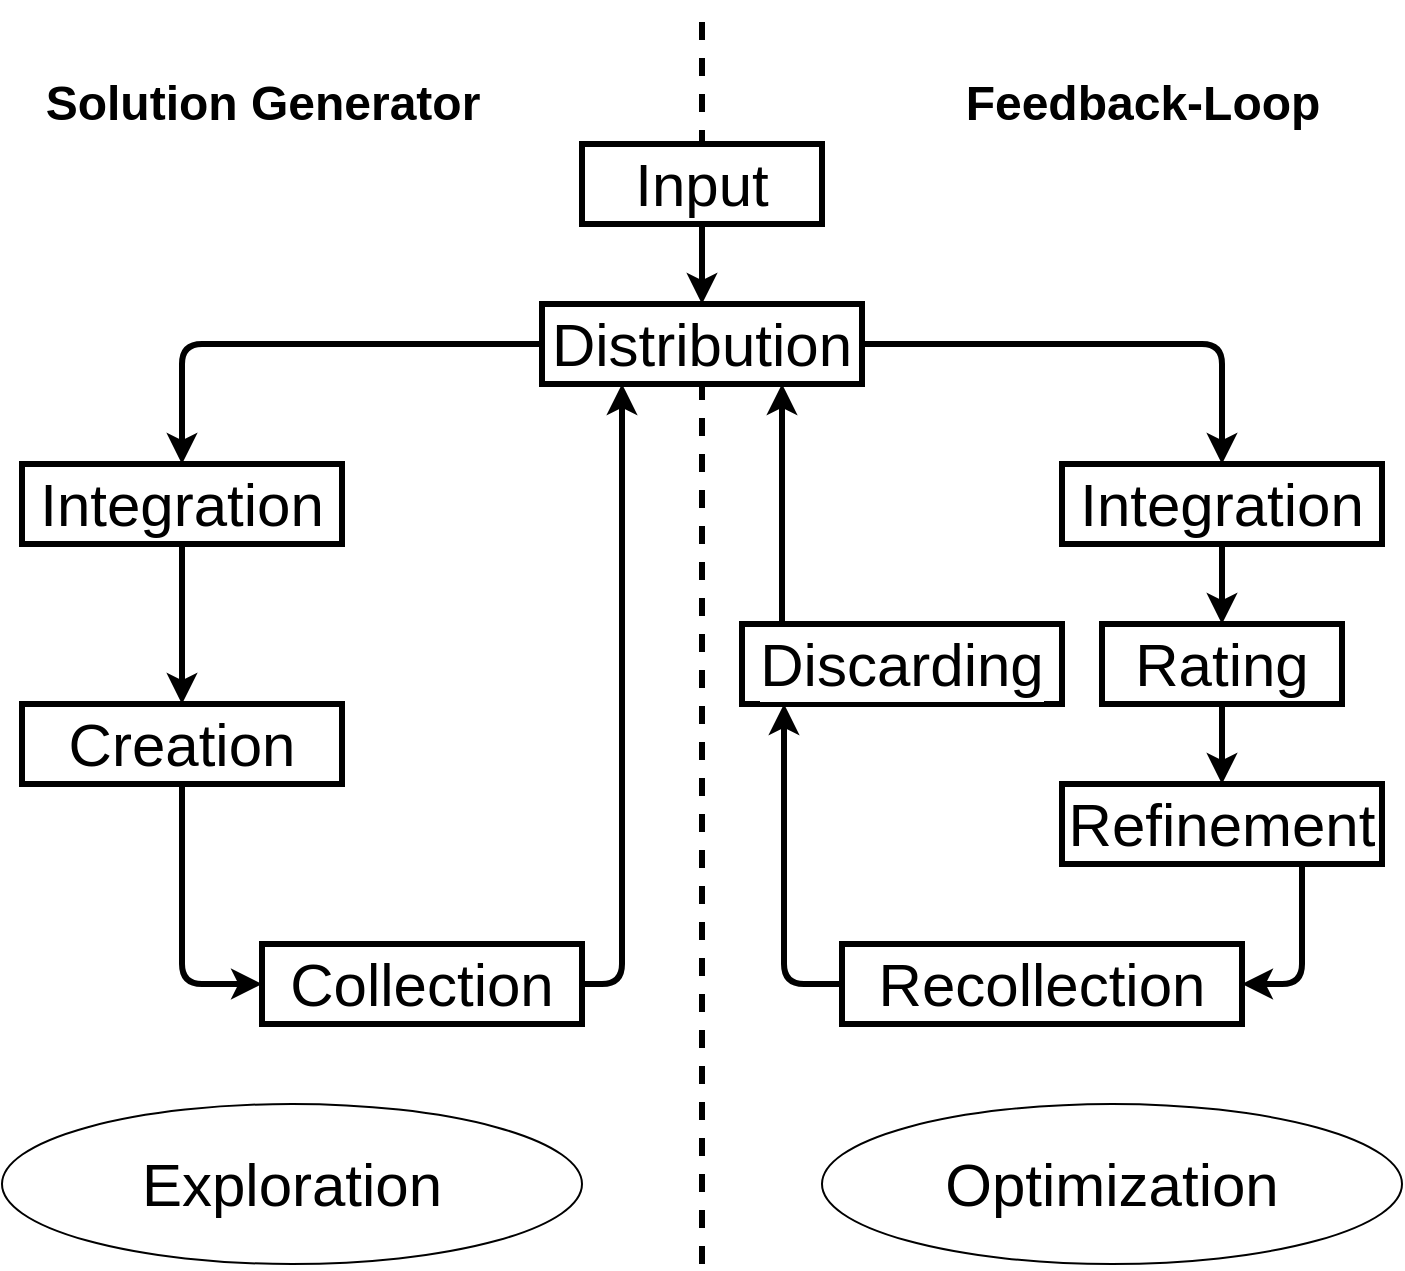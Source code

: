 <mxfile pages="1" version="11.2.8" type="github"><diagram id="ovgsq8Oe-_txbWwGC8vN" name="Page-1"><mxGraphModel dx="1412" dy="948" grid="1" gridSize="10" guides="1" tooltips="1" connect="1" arrows="1" fold="1" page="1" pageScale="1" pageWidth="827" pageHeight="1169" math="0" shadow="0"><root><mxCell id="0"/><mxCell id="1" parent="0"/><mxCell id="4NgYYjmUanEa-c9BRLn5-35" value="" style="endArrow=none;dashed=1;html=1;strokeWidth=3;labelPosition=center;verticalLabelPosition=middle;align=center;verticalAlign=middle;" parent="1" edge="1"><mxGeometry width="50" height="50" relative="1" as="geometry"><mxPoint x="420" y="640" as="sourcePoint"/><mxPoint x="420" y="10" as="targetPoint"/></mxGeometry></mxCell><mxCell id="4NgYYjmUanEa-c9BRLn5-1" value="&lt;font&gt;&lt;font style=&quot;font-size: 30px&quot;&gt;Input&lt;/font&gt;&lt;br&gt;&lt;/font&gt;" style="rounded=0;whiteSpace=wrap;html=1;fontSize=30;strokeWidth=3;" parent="1" vertex="1"><mxGeometry x="360" y="80" width="120" height="40" as="geometry"/></mxCell><mxCell id="4NgYYjmUanEa-c9BRLn5-2" value="&lt;font style=&quot;font-size: 30px&quot;&gt;Distribution&lt;/font&gt;" style="rounded=0;whiteSpace=wrap;html=1;strokeWidth=3;" parent="1" vertex="1"><mxGeometry x="340" y="160" width="160" height="40" as="geometry"/></mxCell><mxCell id="4NgYYjmUanEa-c9BRLn5-3" value="&lt;font style=&quot;font-size: 30px&quot;&gt;Integration&lt;/font&gt;" style="rounded=0;whiteSpace=wrap;html=1;strokeWidth=3;" parent="1" vertex="1"><mxGeometry x="80" y="240" width="160" height="40" as="geometry"/></mxCell><mxCell id="4NgYYjmUanEa-c9BRLn5-4" value="&lt;font style=&quot;font-size: 30px&quot;&gt;Creation&lt;/font&gt;" style="rounded=0;whiteSpace=wrap;html=1;strokeWidth=3;" parent="1" vertex="1"><mxGeometry x="80" y="360" width="160" height="40" as="geometry"/></mxCell><mxCell id="4NgYYjmUanEa-c9BRLn5-6" value="&lt;font style=&quot;font-size: 30px&quot;&gt;Integration&lt;br&gt;&lt;/font&gt;" style="rounded=0;whiteSpace=wrap;html=1;strokeWidth=3;" parent="1" vertex="1"><mxGeometry x="600" y="240" width="160" height="40" as="geometry"/></mxCell><mxCell id="4NgYYjmUanEa-c9BRLn5-7" value="&lt;font style=&quot;font-size: 30px&quot;&gt;Rating&lt;/font&gt;" style="rounded=0;whiteSpace=wrap;html=1;strokeWidth=3;" parent="1" vertex="1"><mxGeometry x="620" y="320" width="120" height="40" as="geometry"/></mxCell><mxCell id="4NgYYjmUanEa-c9BRLn5-8" value="&lt;font style=&quot;font-size: 30px&quot;&gt;Refinement&lt;/font&gt;" style="rounded=0;whiteSpace=wrap;html=1;strokeWidth=3;" parent="1" vertex="1"><mxGeometry x="600" y="400" width="160" height="40" as="geometry"/></mxCell><mxCell id="4NgYYjmUanEa-c9BRLn5-9" value="&lt;font style=&quot;font-size: 30px&quot;&gt;Recollection&lt;/font&gt;" style="rounded=0;whiteSpace=wrap;html=1;strokeWidth=3;" parent="1" vertex="1"><mxGeometry x="490" y="480" width="200" height="40" as="geometry"/></mxCell><mxCell id="4NgYYjmUanEa-c9BRLn5-10" value="&lt;font style=&quot;font-size: 30px&quot;&gt;Collection&lt;/font&gt;" style="rounded=0;whiteSpace=wrap;html=1;strokeWidth=3;" parent="1" vertex="1"><mxGeometry x="200" y="480" width="160" height="40" as="geometry"/></mxCell><mxCell id="4NgYYjmUanEa-c9BRLn5-11" value="&lt;font style=&quot;font-size: 30px&quot;&gt;Discarding&lt;/font&gt;" style="rounded=0;whiteSpace=wrap;html=1;labelBackgroundColor=#FFFFFF;fillColor=#ffffff;strokeColor=#000000;gradientColor=none;strokeWidth=3;" parent="1" vertex="1"><mxGeometry x="440" y="320" width="160" height="40" as="geometry"/></mxCell><mxCell id="4NgYYjmUanEa-c9BRLn5-16" value="" style="edgeStyle=segmentEdgeStyle;endArrow=classic;html=1;exitX=0;exitY=0.5;exitDx=0;exitDy=0;entryX=0.5;entryY=0;entryDx=0;entryDy=0;rounded=1;strokeWidth=3;" parent="1" source="4NgYYjmUanEa-c9BRLn5-2" target="4NgYYjmUanEa-c9BRLn5-3" edge="1"><mxGeometry width="50" height="50" relative="1" as="geometry"><mxPoint x="160" y="590" as="sourcePoint"/><mxPoint x="210" y="540" as="targetPoint"/></mxGeometry></mxCell><mxCell id="4NgYYjmUanEa-c9BRLn5-17" value="" style="edgeStyle=segmentEdgeStyle;endArrow=classic;html=1;rounded=1;strokeWidth=3;exitX=0.5;exitY=1;exitDx=0;exitDy=0;entryX=0.5;entryY=0;entryDx=0;entryDy=0;" parent="1" source="4NgYYjmUanEa-c9BRLn5-3" target="4NgYYjmUanEa-c9BRLn5-4" edge="1"><mxGeometry width="50" height="50" relative="1" as="geometry"><mxPoint x="200" y="340" as="sourcePoint"/><mxPoint x="120" y="330" as="targetPoint"/></mxGeometry></mxCell><mxCell id="4NgYYjmUanEa-c9BRLn5-18" value="" style="edgeStyle=segmentEdgeStyle;endArrow=classic;html=1;exitX=0.5;exitY=1;exitDx=0;exitDy=0;entryX=0.5;entryY=0;entryDx=0;entryDy=0;rounded=1;strokeWidth=3;" parent="1" source="4NgYYjmUanEa-c9BRLn5-1" target="4NgYYjmUanEa-c9BRLn5-2" edge="1"><mxGeometry width="50" height="50" relative="1" as="geometry"><mxPoint x="360" y="200" as="sourcePoint"/><mxPoint x="180" y="260" as="targetPoint"/></mxGeometry></mxCell><mxCell id="4NgYYjmUanEa-c9BRLn5-19" value="" style="edgeStyle=segmentEdgeStyle;endArrow=classic;html=1;exitX=0.5;exitY=1;exitDx=0;exitDy=0;rounded=1;strokeWidth=3;entryX=0;entryY=0.5;entryDx=0;entryDy=0;" parent="1" source="4NgYYjmUanEa-c9BRLn5-4" target="4NgYYjmUanEa-c9BRLn5-10" edge="1"><mxGeometry width="50" height="50" relative="1" as="geometry"><mxPoint x="370" y="210" as="sourcePoint"/><mxPoint x="150" y="500" as="targetPoint"/><Array as="points"><mxPoint x="160" y="500"/></Array></mxGeometry></mxCell><mxCell id="4NgYYjmUanEa-c9BRLn5-20" value="" style="edgeStyle=segmentEdgeStyle;endArrow=classic;html=1;exitX=1;exitY=0.5;exitDx=0;exitDy=0;entryX=0.25;entryY=1;entryDx=0;entryDy=0;rounded=1;strokeWidth=3;" parent="1" source="4NgYYjmUanEa-c9BRLn5-10" target="4NgYYjmUanEa-c9BRLn5-2" edge="1"><mxGeometry width="50" height="50" relative="1" as="geometry"><mxPoint x="380" y="220" as="sourcePoint"/><mxPoint x="200" y="280" as="targetPoint"/></mxGeometry></mxCell><mxCell id="4NgYYjmUanEa-c9BRLn5-21" value="" style="edgeStyle=segmentEdgeStyle;endArrow=classic;html=1;exitX=1;exitY=0.5;exitDx=0;exitDy=0;entryX=0.5;entryY=0;entryDx=0;entryDy=0;rounded=1;strokeWidth=3;" parent="1" source="4NgYYjmUanEa-c9BRLn5-2" target="4NgYYjmUanEa-c9BRLn5-6" edge="1"><mxGeometry width="50" height="50" relative="1" as="geometry"><mxPoint x="390" y="230" as="sourcePoint"/><mxPoint x="210" y="290" as="targetPoint"/></mxGeometry></mxCell><mxCell id="4NgYYjmUanEa-c9BRLn5-22" value="" style="edgeStyle=segmentEdgeStyle;endArrow=classic;html=1;exitX=0.5;exitY=1;exitDx=0;exitDy=0;entryX=0.5;entryY=0;entryDx=0;entryDy=0;rounded=1;strokeWidth=3;" parent="1" source="4NgYYjmUanEa-c9BRLn5-6" target="4NgYYjmUanEa-c9BRLn5-7" edge="1"><mxGeometry width="50" height="50" relative="1" as="geometry"><mxPoint x="400" y="240" as="sourcePoint"/><mxPoint x="220" y="300" as="targetPoint"/></mxGeometry></mxCell><mxCell id="4NgYYjmUanEa-c9BRLn5-23" value="" style="edgeStyle=segmentEdgeStyle;endArrow=classic;html=1;exitX=0.5;exitY=1;exitDx=0;exitDy=0;entryX=0.5;entryY=0;entryDx=0;entryDy=0;rounded=1;strokeWidth=3;" parent="1" source="4NgYYjmUanEa-c9BRLn5-7" target="4NgYYjmUanEa-c9BRLn5-8" edge="1"><mxGeometry width="50" height="50" relative="1" as="geometry"><mxPoint x="410" y="250" as="sourcePoint"/><mxPoint x="230" y="310" as="targetPoint"/></mxGeometry></mxCell><mxCell id="4NgYYjmUanEa-c9BRLn5-28" value="" style="edgeStyle=segmentEdgeStyle;endArrow=classic;html=1;entryX=1;entryY=0.5;entryDx=0;entryDy=0;rounded=1;strokeWidth=3;exitX=0.75;exitY=1;exitDx=0;exitDy=0;" parent="1" source="4NgYYjmUanEa-c9BRLn5-8" target="4NgYYjmUanEa-c9BRLn5-9" edge="1"><mxGeometry width="50" height="50" relative="1" as="geometry"><mxPoint x="750" y="440" as="sourcePoint"/><mxPoint x="280" y="360" as="targetPoint"/><Array as="points"><mxPoint x="720" y="500"/></Array></mxGeometry></mxCell><mxCell id="4NgYYjmUanEa-c9BRLn5-31" value="" style="edgeStyle=segmentEdgeStyle;endArrow=classic;html=1;entryX=0.75;entryY=1;entryDx=0;entryDy=0;rounded=1;strokeWidth=3;exitX=0.125;exitY=0;exitDx=0;exitDy=0;exitPerimeter=0;" parent="1" source="4NgYYjmUanEa-c9BRLn5-11" target="4NgYYjmUanEa-c9BRLn5-2" edge="1"><mxGeometry width="50" height="50" relative="1" as="geometry"><mxPoint x="460" y="280" as="sourcePoint"/><mxPoint x="310" y="390" as="targetPoint"/><Array as="points"/></mxGeometry></mxCell><mxCell id="4NgYYjmUanEa-c9BRLn5-33" value="" style="edgeStyle=segmentEdgeStyle;endArrow=classic;html=1;rounded=1;strokeWidth=3;exitX=0;exitY=0.5;exitDx=0;exitDy=0;" parent="1" source="4NgYYjmUanEa-c9BRLn5-9" edge="1"><mxGeometry width="50" height="50" relative="1" as="geometry"><mxPoint x="510" y="480" as="sourcePoint"/><mxPoint x="461" y="360" as="targetPoint"/></mxGeometry></mxCell><mxCell id="4NgYYjmUanEa-c9BRLn5-38" value="Solution Generator" style="text;strokeColor=none;fillColor=none;html=1;fontSize=24;fontStyle=1;verticalAlign=middle;align=center;" parent="1" vertex="1"><mxGeometry x="80" y="40" width="240" height="40" as="geometry"/></mxCell><mxCell id="4NgYYjmUanEa-c9BRLn5-39" value="Feedback-Loop" style="text;strokeColor=none;fillColor=none;html=1;fontSize=24;fontStyle=1;verticalAlign=middle;align=center;" parent="1" vertex="1"><mxGeometry x="520" y="40" width="240" height="40" as="geometry"/></mxCell><mxCell id="4NgYYjmUanEa-c9BRLn5-40" value="&lt;font style=&quot;font-size: 30px&quot;&gt;Exploration&lt;/font&gt;" style="ellipse;whiteSpace=wrap;html=1;" parent="1" vertex="1"><mxGeometry x="70" y="560" width="290" height="80" as="geometry"/></mxCell><mxCell id="4NgYYjmUanEa-c9BRLn5-41" value="&lt;font style=&quot;font-size: 30px&quot;&gt;Optimization&lt;/font&gt;" style="ellipse;whiteSpace=wrap;html=1;" parent="1" vertex="1"><mxGeometry x="480" y="560" width="290" height="80" as="geometry"/></mxCell></root></mxGraphModel></diagram></mxfile>